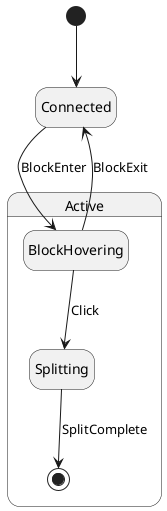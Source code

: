 @startuml
hide empty description

[*] --> Connected

state Active {
    Connected --> BlockHovering : BlockEnter
    BlockHovering --> Connected : BlockExit
    BlockHovering --> Splitting : Click
    Splitting --> [*] : SplitComplete
}

@enduml
